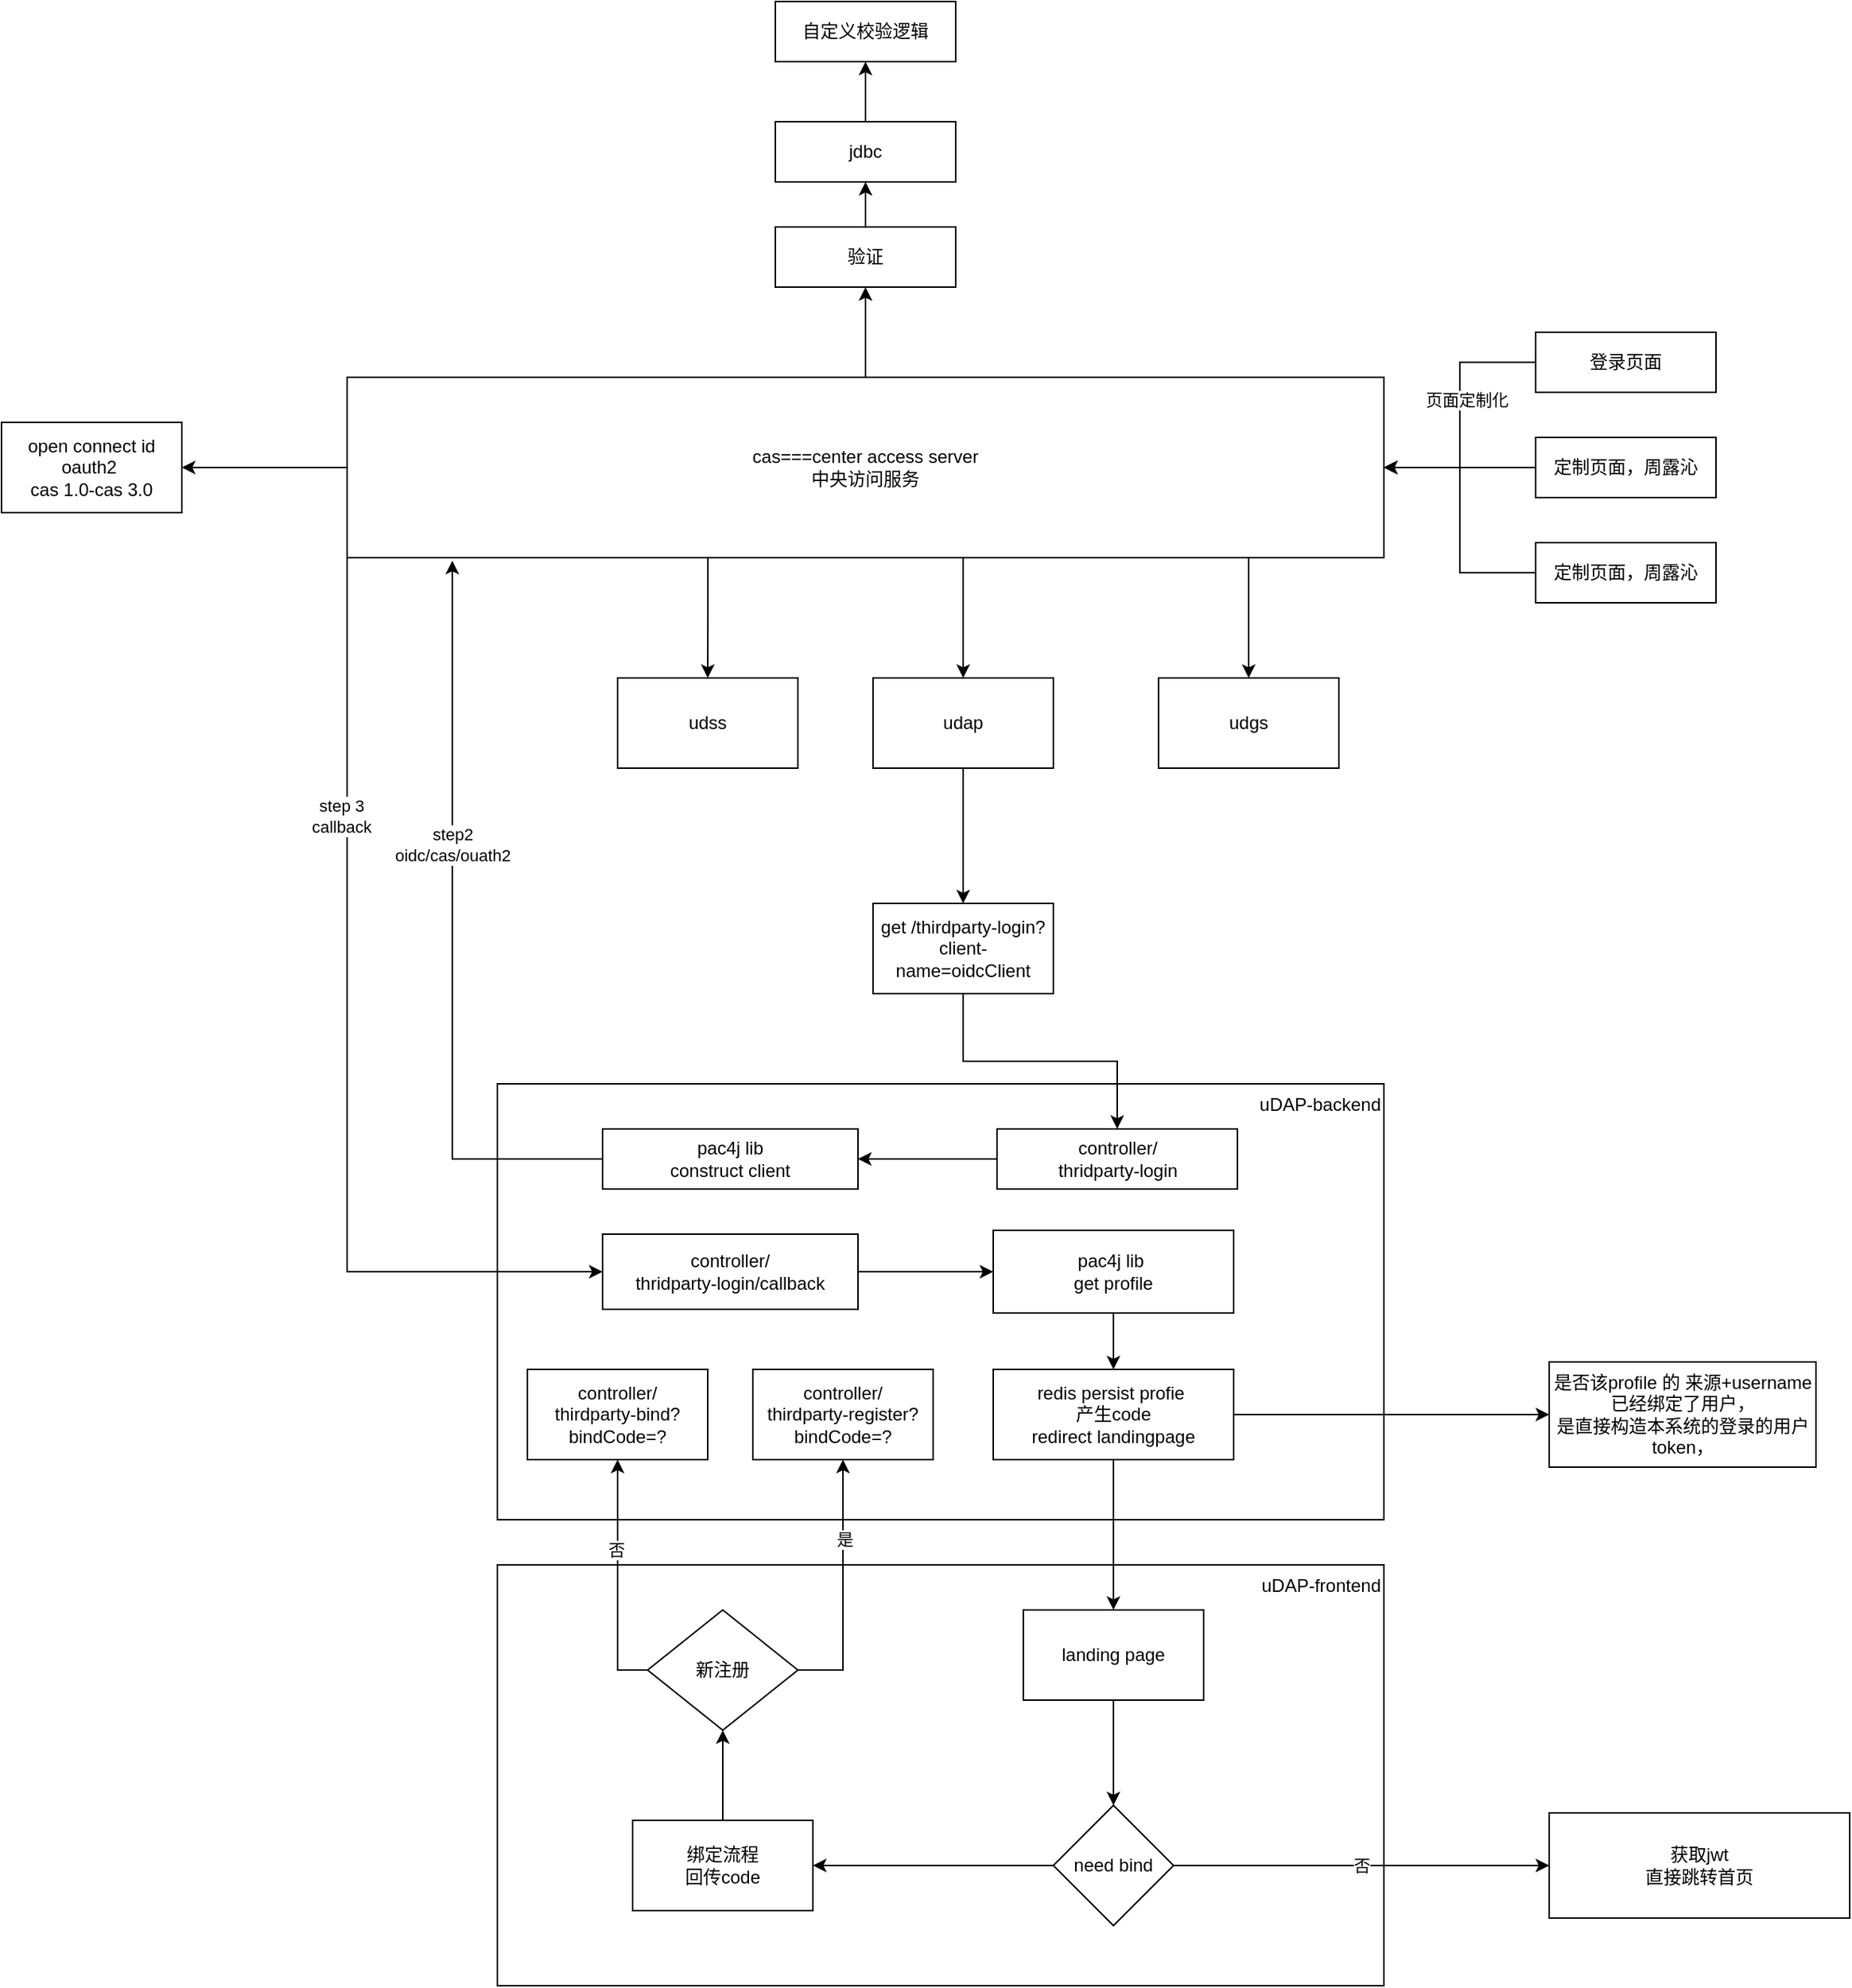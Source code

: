 <mxfile version="21.4.0" type="github">
  <diagram name="第 1 页" id="9jdwf470J4pc7Zmwu0xL">
    <mxGraphModel dx="2603" dy="2410" grid="1" gridSize="10" guides="1" tooltips="1" connect="1" arrows="1" fold="1" page="1" pageScale="1" pageWidth="1169" pageHeight="1654" math="0" shadow="0">
      <root>
        <mxCell id="0" />
        <mxCell id="1" parent="0" />
        <mxCell id="_fyd9bIktOLOAgwyysbq-1" value="uDAP-frontend" style="rounded=0;whiteSpace=wrap;html=1;horizontal=1;verticalAlign=top;align=right;" vertex="1" parent="1">
          <mxGeometry x="220" y="850" width="590" height="280" as="geometry" />
        </mxCell>
        <mxCell id="_fyd9bIktOLOAgwyysbq-2" value="uDAP-backend" style="rounded=0;whiteSpace=wrap;html=1;horizontal=1;verticalAlign=top;align=right;" vertex="1" parent="1">
          <mxGeometry x="220" y="530" width="590" height="290" as="geometry" />
        </mxCell>
        <mxCell id="_fyd9bIktOLOAgwyysbq-3" value="" style="edgeStyle=orthogonalEdgeStyle;rounded=0;orthogonalLoop=1;jettySize=auto;html=1;" edge="1" parent="1" source="_fyd9bIktOLOAgwyysbq-10" target="_fyd9bIktOLOAgwyysbq-11">
          <mxGeometry relative="1" as="geometry" />
        </mxCell>
        <mxCell id="_fyd9bIktOLOAgwyysbq-4" style="edgeStyle=none;rounded=0;orthogonalLoop=1;jettySize=auto;html=1;exitX=0.5;exitY=0;exitDx=0;exitDy=0;entryX=0.5;entryY=1;entryDx=0;entryDy=0;" edge="1" parent="1" source="_fyd9bIktOLOAgwyysbq-10" target="_fyd9bIktOLOAgwyysbq-22">
          <mxGeometry relative="1" as="geometry" />
        </mxCell>
        <mxCell id="_fyd9bIktOLOAgwyysbq-5" style="edgeStyle=orthogonalEdgeStyle;rounded=0;orthogonalLoop=1;jettySize=auto;html=1;exitX=0;exitY=1;exitDx=0;exitDy=0;entryX=0;entryY=0.5;entryDx=0;entryDy=0;" edge="1" parent="1" source="_fyd9bIktOLOAgwyysbq-10" target="_fyd9bIktOLOAgwyysbq-31">
          <mxGeometry relative="1" as="geometry">
            <Array as="points">
              <mxPoint x="120" y="655" />
            </Array>
          </mxGeometry>
        </mxCell>
        <mxCell id="_fyd9bIktOLOAgwyysbq-6" value="step 3&lt;br&gt;callback" style="edgeLabel;html=1;align=center;verticalAlign=middle;resizable=0;points=[];" vertex="1" connectable="0" parent="_fyd9bIktOLOAgwyysbq-5">
          <mxGeometry x="-0.467" y="-4" relative="1" as="geometry">
            <mxPoint as="offset" />
          </mxGeometry>
        </mxCell>
        <mxCell id="_fyd9bIktOLOAgwyysbq-7" style="edgeStyle=orthogonalEdgeStyle;rounded=0;orthogonalLoop=1;jettySize=auto;html=1;exitX=0.348;exitY=1;exitDx=0;exitDy=0;exitPerimeter=0;" edge="1" parent="1" source="_fyd9bIktOLOAgwyysbq-10" target="_fyd9bIktOLOAgwyysbq-56">
          <mxGeometry relative="1" as="geometry">
            <mxPoint x="370" y="190" as="sourcePoint" />
          </mxGeometry>
        </mxCell>
        <mxCell id="_fyd9bIktOLOAgwyysbq-8" style="edgeStyle=orthogonalEdgeStyle;rounded=0;orthogonalLoop=1;jettySize=auto;html=1;" edge="1" parent="1" source="_fyd9bIktOLOAgwyysbq-10" target="_fyd9bIktOLOAgwyysbq-13">
          <mxGeometry relative="1" as="geometry">
            <Array as="points">
              <mxPoint x="530" y="200" />
              <mxPoint x="530" y="200" />
            </Array>
          </mxGeometry>
        </mxCell>
        <mxCell id="_fyd9bIktOLOAgwyysbq-9" style="edgeStyle=orthogonalEdgeStyle;rounded=0;orthogonalLoop=1;jettySize=auto;html=1;" edge="1" parent="1" source="_fyd9bIktOLOAgwyysbq-10" target="_fyd9bIktOLOAgwyysbq-57">
          <mxGeometry relative="1" as="geometry">
            <Array as="points">
              <mxPoint x="720" y="210" />
              <mxPoint x="720" y="210" />
            </Array>
          </mxGeometry>
        </mxCell>
        <mxCell id="_fyd9bIktOLOAgwyysbq-10" value="cas===center access server&lt;br&gt;中央访问服务" style="rounded=0;whiteSpace=wrap;html=1;" vertex="1" parent="1">
          <mxGeometry x="120" y="60" width="690" height="120" as="geometry" />
        </mxCell>
        <mxCell id="_fyd9bIktOLOAgwyysbq-11" value="open connect id&lt;br&gt;oauth2&amp;nbsp;&lt;br&gt;cas 1.0-cas 3.0" style="rounded=0;whiteSpace=wrap;html=1;" vertex="1" parent="1">
          <mxGeometry x="-110" y="90" width="120" height="60" as="geometry" />
        </mxCell>
        <mxCell id="_fyd9bIktOLOAgwyysbq-12" style="edgeStyle=orthogonalEdgeStyle;rounded=0;orthogonalLoop=1;jettySize=auto;html=1;entryX=0.5;entryY=0;entryDx=0;entryDy=0;" edge="1" parent="1" source="_fyd9bIktOLOAgwyysbq-13" target="_fyd9bIktOLOAgwyysbq-20">
          <mxGeometry relative="1" as="geometry">
            <mxPoint x="530" y="370" as="targetPoint" />
          </mxGeometry>
        </mxCell>
        <mxCell id="_fyd9bIktOLOAgwyysbq-13" value="udap" style="rounded=0;whiteSpace=wrap;html=1;" vertex="1" parent="1">
          <mxGeometry x="470" y="260" width="120" height="60" as="geometry" />
        </mxCell>
        <mxCell id="_fyd9bIktOLOAgwyysbq-14" style="edgeStyle=orthogonalEdgeStyle;rounded=0;orthogonalLoop=1;jettySize=auto;html=1;entryX=1;entryY=0.5;entryDx=0;entryDy=0;" edge="1" parent="1" source="_fyd9bIktOLOAgwyysbq-16" target="_fyd9bIktOLOAgwyysbq-10">
          <mxGeometry relative="1" as="geometry" />
        </mxCell>
        <mxCell id="_fyd9bIktOLOAgwyysbq-15" value="页面定制化" style="edgeLabel;html=1;align=center;verticalAlign=middle;resizable=0;points=[];" vertex="1" connectable="0" parent="_fyd9bIktOLOAgwyysbq-14">
          <mxGeometry x="-0.115" y="4" relative="1" as="geometry">
            <mxPoint as="offset" />
          </mxGeometry>
        </mxCell>
        <mxCell id="_fyd9bIktOLOAgwyysbq-16" value="登录页面" style="rounded=0;whiteSpace=wrap;html=1;" vertex="1" parent="1">
          <mxGeometry x="911" y="30" width="120" height="40" as="geometry" />
        </mxCell>
        <mxCell id="_fyd9bIktOLOAgwyysbq-17" style="edgeStyle=orthogonalEdgeStyle;rounded=0;orthogonalLoop=1;jettySize=auto;html=1;exitX=0;exitY=0.5;exitDx=0;exitDy=0;entryX=1;entryY=0.5;entryDx=0;entryDy=0;" edge="1" parent="1" source="_fyd9bIktOLOAgwyysbq-18" target="_fyd9bIktOLOAgwyysbq-10">
          <mxGeometry relative="1" as="geometry" />
        </mxCell>
        <mxCell id="_fyd9bIktOLOAgwyysbq-18" value="定制页面，周露沁" style="whiteSpace=wrap;html=1;rounded=0;" vertex="1" parent="1">
          <mxGeometry x="911" y="100" width="120" height="40" as="geometry" />
        </mxCell>
        <mxCell id="_fyd9bIktOLOAgwyysbq-19" style="edgeStyle=orthogonalEdgeStyle;rounded=0;orthogonalLoop=1;jettySize=auto;html=1;exitX=0.5;exitY=1;exitDx=0;exitDy=0;entryX=0.5;entryY=0;entryDx=0;entryDy=0;" edge="1" parent="1" source="_fyd9bIktOLOAgwyysbq-20" target="_fyd9bIktOLOAgwyysbq-28">
          <mxGeometry relative="1" as="geometry">
            <mxPoint x="420" y="510" as="targetPoint" />
          </mxGeometry>
        </mxCell>
        <mxCell id="_fyd9bIktOLOAgwyysbq-20" value="&lt;span&gt;get /thirdparty-login?client-name=oidcClient&lt;/span&gt;" style="rounded=0;whiteSpace=wrap;html=1;" vertex="1" parent="1">
          <mxGeometry x="470" y="410" width="120" height="60" as="geometry" />
        </mxCell>
        <mxCell id="_fyd9bIktOLOAgwyysbq-21" value="" style="edgeStyle=none;rounded=0;orthogonalLoop=1;jettySize=auto;html=1;" edge="1" parent="1" source="_fyd9bIktOLOAgwyysbq-22" target="_fyd9bIktOLOAgwyysbq-24">
          <mxGeometry relative="1" as="geometry" />
        </mxCell>
        <mxCell id="_fyd9bIktOLOAgwyysbq-22" value="验证" style="rounded=0;whiteSpace=wrap;html=1;" vertex="1" parent="1">
          <mxGeometry x="405" y="-40" width="120" height="40" as="geometry" />
        </mxCell>
        <mxCell id="_fyd9bIktOLOAgwyysbq-23" style="edgeStyle=orthogonalEdgeStyle;rounded=0;orthogonalLoop=1;jettySize=auto;html=1;exitX=0.5;exitY=0;exitDx=0;exitDy=0;entryX=0.5;entryY=1;entryDx=0;entryDy=0;" edge="1" parent="1" source="_fyd9bIktOLOAgwyysbq-24" target="_fyd9bIktOLOAgwyysbq-53">
          <mxGeometry relative="1" as="geometry" />
        </mxCell>
        <mxCell id="_fyd9bIktOLOAgwyysbq-24" value="jdbc" style="rounded=0;whiteSpace=wrap;html=1;" vertex="1" parent="1">
          <mxGeometry x="405" y="-110" width="120" height="40" as="geometry" />
        </mxCell>
        <mxCell id="_fyd9bIktOLOAgwyysbq-25" style="edgeStyle=orthogonalEdgeStyle;rounded=0;orthogonalLoop=1;jettySize=auto;html=1;exitX=0;exitY=0.5;exitDx=0;exitDy=0;startArrow=none;" edge="1" parent="1" source="_fyd9bIktOLOAgwyysbq-29">
          <mxGeometry relative="1" as="geometry">
            <mxPoint x="190" y="182" as="targetPoint" />
            <Array as="points">
              <mxPoint x="190" y="580" />
              <mxPoint x="190" y="182" />
            </Array>
          </mxGeometry>
        </mxCell>
        <mxCell id="_fyd9bIktOLOAgwyysbq-26" value="step2&lt;br&gt;oidc/cas/ouath2" style="edgeLabel;html=1;align=center;verticalAlign=middle;resizable=0;points=[];" vertex="1" connectable="0" parent="_fyd9bIktOLOAgwyysbq-25">
          <mxGeometry x="0.12" y="2" relative="1" as="geometry">
            <mxPoint x="2" y="-30" as="offset" />
          </mxGeometry>
        </mxCell>
        <mxCell id="_fyd9bIktOLOAgwyysbq-27" style="edgeStyle=orthogonalEdgeStyle;rounded=0;orthogonalLoop=1;jettySize=auto;html=1;" edge="1" parent="1" source="_fyd9bIktOLOAgwyysbq-28" target="_fyd9bIktOLOAgwyysbq-29">
          <mxGeometry relative="1" as="geometry" />
        </mxCell>
        <mxCell id="_fyd9bIktOLOAgwyysbq-28" value="controller/&lt;br&gt;thridparty-login" style="rounded=0;whiteSpace=wrap;html=1;" vertex="1" parent="1">
          <mxGeometry x="552.5" y="560" width="160" height="40" as="geometry" />
        </mxCell>
        <mxCell id="_fyd9bIktOLOAgwyysbq-29" value="pac4j lib&lt;br&gt;construct client" style="rounded=0;whiteSpace=wrap;html=1;" vertex="1" parent="1">
          <mxGeometry x="290" y="560" width="170" height="40" as="geometry" />
        </mxCell>
        <mxCell id="_fyd9bIktOLOAgwyysbq-30" value="" style="edgeStyle=orthogonalEdgeStyle;rounded=0;orthogonalLoop=1;jettySize=auto;html=1;" edge="1" parent="1" source="_fyd9bIktOLOAgwyysbq-31" target="_fyd9bIktOLOAgwyysbq-33">
          <mxGeometry relative="1" as="geometry" />
        </mxCell>
        <mxCell id="_fyd9bIktOLOAgwyysbq-31" value="controller/&lt;br&gt;thridparty-login/callback" style="rounded=0;whiteSpace=wrap;html=1;" vertex="1" parent="1">
          <mxGeometry x="290" y="630" width="170" height="50" as="geometry" />
        </mxCell>
        <mxCell id="_fyd9bIktOLOAgwyysbq-32" value="" style="edgeStyle=orthogonalEdgeStyle;rounded=0;orthogonalLoop=1;jettySize=auto;html=1;" edge="1" parent="1" source="_fyd9bIktOLOAgwyysbq-33" target="_fyd9bIktOLOAgwyysbq-36">
          <mxGeometry relative="1" as="geometry" />
        </mxCell>
        <mxCell id="_fyd9bIktOLOAgwyysbq-33" value="pac4j lib&amp;nbsp;&lt;br&gt;get profile" style="whiteSpace=wrap;html=1;rounded=0;" vertex="1" parent="1">
          <mxGeometry x="550" y="627.5" width="160" height="55" as="geometry" />
        </mxCell>
        <mxCell id="_fyd9bIktOLOAgwyysbq-34" value="" style="edgeStyle=orthogonalEdgeStyle;rounded=0;orthogonalLoop=1;jettySize=auto;html=1;" edge="1" parent="1" source="_fyd9bIktOLOAgwyysbq-36" target="_fyd9bIktOLOAgwyysbq-38">
          <mxGeometry relative="1" as="geometry" />
        </mxCell>
        <mxCell id="_fyd9bIktOLOAgwyysbq-35" value="" style="edgeStyle=orthogonalEdgeStyle;rounded=0;orthogonalLoop=1;jettySize=auto;html=1;" edge="1" parent="1" source="_fyd9bIktOLOAgwyysbq-36" target="_fyd9bIktOLOAgwyysbq-52">
          <mxGeometry relative="1" as="geometry" />
        </mxCell>
        <mxCell id="_fyd9bIktOLOAgwyysbq-36" value="redis persist profie&amp;nbsp;&lt;br&gt;产生code&lt;br&gt;redirect landingpage" style="rounded=0;whiteSpace=wrap;html=1;" vertex="1" parent="1">
          <mxGeometry x="550" y="720" width="160" height="60" as="geometry" />
        </mxCell>
        <mxCell id="_fyd9bIktOLOAgwyysbq-37" value="" style="edgeStyle=orthogonalEdgeStyle;rounded=0;orthogonalLoop=1;jettySize=auto;html=1;" edge="1" parent="1" source="_fyd9bIktOLOAgwyysbq-38" target="_fyd9bIktOLOAgwyysbq-41">
          <mxGeometry relative="1" as="geometry" />
        </mxCell>
        <mxCell id="_fyd9bIktOLOAgwyysbq-38" value="landing page" style="whiteSpace=wrap;html=1;rounded=0;" vertex="1" parent="1">
          <mxGeometry x="570" y="880" width="120" height="60" as="geometry" />
        </mxCell>
        <mxCell id="_fyd9bIktOLOAgwyysbq-39" value="" style="edgeStyle=orthogonalEdgeStyle;rounded=0;orthogonalLoop=1;jettySize=auto;html=1;" edge="1" parent="1" source="_fyd9bIktOLOAgwyysbq-41" target="_fyd9bIktOLOAgwyysbq-45">
          <mxGeometry relative="1" as="geometry" />
        </mxCell>
        <mxCell id="_fyd9bIktOLOAgwyysbq-40" value="否" style="edgeStyle=orthogonalEdgeStyle;rounded=0;orthogonalLoop=1;jettySize=auto;html=1;" edge="1" parent="1" source="_fyd9bIktOLOAgwyysbq-41" target="_fyd9bIktOLOAgwyysbq-46">
          <mxGeometry relative="1" as="geometry" />
        </mxCell>
        <mxCell id="_fyd9bIktOLOAgwyysbq-41" value="need bind" style="rhombus;whiteSpace=wrap;html=1;rounded=0;" vertex="1" parent="1">
          <mxGeometry x="590" y="1010" width="80" height="80" as="geometry" />
        </mxCell>
        <mxCell id="_fyd9bIktOLOAgwyysbq-42" value="" style="edgeStyle=orthogonalEdgeStyle;rounded=0;orthogonalLoop=1;jettySize=auto;html=1;startArrow=none;exitX=0;exitY=0.5;exitDx=0;exitDy=0;" edge="1" parent="1" source="_fyd9bIktOLOAgwyysbq-50" target="_fyd9bIktOLOAgwyysbq-47">
          <mxGeometry relative="1" as="geometry" />
        </mxCell>
        <mxCell id="_fyd9bIktOLOAgwyysbq-43" value="否" style="edgeLabel;html=1;align=center;verticalAlign=middle;resizable=0;points=[];" vertex="1" connectable="0" parent="_fyd9bIktOLOAgwyysbq-42">
          <mxGeometry x="0.25" y="1" relative="1" as="geometry">
            <mxPoint as="offset" />
          </mxGeometry>
        </mxCell>
        <mxCell id="_fyd9bIktOLOAgwyysbq-44" style="edgeStyle=orthogonalEdgeStyle;rounded=0;orthogonalLoop=1;jettySize=auto;html=1;exitX=0.5;exitY=0;exitDx=0;exitDy=0;entryX=0.5;entryY=1;entryDx=0;entryDy=0;" edge="1" parent="1" source="_fyd9bIktOLOAgwyysbq-45" target="_fyd9bIktOLOAgwyysbq-50">
          <mxGeometry relative="1" as="geometry" />
        </mxCell>
        <mxCell id="_fyd9bIktOLOAgwyysbq-45" value="绑定流程&lt;br&gt;回传code" style="whiteSpace=wrap;html=1;rounded=0;" vertex="1" parent="1">
          <mxGeometry x="310" y="1020" width="120" height="60" as="geometry" />
        </mxCell>
        <mxCell id="_fyd9bIktOLOAgwyysbq-46" value="获取jwt&lt;br&gt;直接跳转首页" style="whiteSpace=wrap;html=1;rounded=0;" vertex="1" parent="1">
          <mxGeometry x="920" y="1015" width="200" height="70" as="geometry" />
        </mxCell>
        <mxCell id="_fyd9bIktOLOAgwyysbq-47" value="controller/&lt;br&gt;thirdparty-bind?bindCode=?" style="whiteSpace=wrap;html=1;rounded=0;" vertex="1" parent="1">
          <mxGeometry x="240" y="720" width="120" height="60" as="geometry" />
        </mxCell>
        <mxCell id="_fyd9bIktOLOAgwyysbq-48" value="" style="edgeStyle=orthogonalEdgeStyle;rounded=0;orthogonalLoop=1;jettySize=auto;html=1;exitX=1;exitY=0.5;exitDx=0;exitDy=0;" edge="1" parent="1" source="_fyd9bIktOLOAgwyysbq-50" target="_fyd9bIktOLOAgwyysbq-51">
          <mxGeometry relative="1" as="geometry" />
        </mxCell>
        <mxCell id="_fyd9bIktOLOAgwyysbq-49" value="是" style="edgeLabel;html=1;align=center;verticalAlign=middle;resizable=0;points=[];" vertex="1" connectable="0" parent="_fyd9bIktOLOAgwyysbq-48">
          <mxGeometry x="0.377" y="-1" relative="1" as="geometry">
            <mxPoint as="offset" />
          </mxGeometry>
        </mxCell>
        <mxCell id="_fyd9bIktOLOAgwyysbq-50" value="新注册" style="rhombus;whiteSpace=wrap;html=1;rounded=0;" vertex="1" parent="1">
          <mxGeometry x="320" y="880" width="100" height="80" as="geometry" />
        </mxCell>
        <mxCell id="_fyd9bIktOLOAgwyysbq-51" value="&lt;span&gt;controller/&lt;/span&gt;&lt;br&gt;&lt;span&gt;thirdparty-register?bindCode=?&lt;/span&gt;" style="whiteSpace=wrap;html=1;rounded=0;" vertex="1" parent="1">
          <mxGeometry x="390" y="720" width="120" height="60" as="geometry" />
        </mxCell>
        <mxCell id="_fyd9bIktOLOAgwyysbq-52" value="是否该profile 的 来源+username 已经绑定了用户，&lt;br&gt;是直接构造本系统的登录的用户token，" style="rounded=0;whiteSpace=wrap;html=1;" vertex="1" parent="1">
          <mxGeometry x="920" y="715" width="177.5" height="70" as="geometry" />
        </mxCell>
        <mxCell id="_fyd9bIktOLOAgwyysbq-53" value="自定义校验逻辑" style="rounded=0;whiteSpace=wrap;html=1;" vertex="1" parent="1">
          <mxGeometry x="405" y="-190" width="120" height="40" as="geometry" />
        </mxCell>
        <mxCell id="_fyd9bIktOLOAgwyysbq-54" style="edgeStyle=orthogonalEdgeStyle;rounded=0;orthogonalLoop=1;jettySize=auto;html=1;exitX=0;exitY=0.5;exitDx=0;exitDy=0;entryX=1;entryY=0.5;entryDx=0;entryDy=0;" edge="1" parent="1" source="_fyd9bIktOLOAgwyysbq-55" target="_fyd9bIktOLOAgwyysbq-10">
          <mxGeometry relative="1" as="geometry" />
        </mxCell>
        <mxCell id="_fyd9bIktOLOAgwyysbq-55" value="定制页面，周露沁" style="whiteSpace=wrap;html=1;rounded=0;" vertex="1" parent="1">
          <mxGeometry x="911" y="170" width="120" height="40" as="geometry" />
        </mxCell>
        <mxCell id="_fyd9bIktOLOAgwyysbq-56" value="udss" style="rounded=0;whiteSpace=wrap;html=1;" vertex="1" parent="1">
          <mxGeometry x="300" y="260" width="120" height="60" as="geometry" />
        </mxCell>
        <mxCell id="_fyd9bIktOLOAgwyysbq-57" value="udgs" style="rounded=0;whiteSpace=wrap;html=1;" vertex="1" parent="1">
          <mxGeometry x="660" y="260" width="120" height="60" as="geometry" />
        </mxCell>
      </root>
    </mxGraphModel>
  </diagram>
</mxfile>
